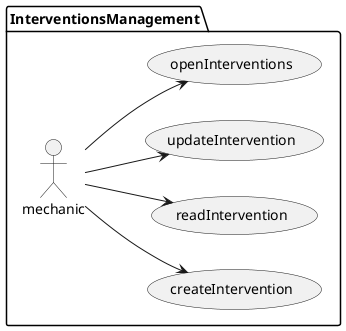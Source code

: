 @startuml
left to right direction


package InterventionsManagement {
:mechanic: --> (createIntervention)
:mechanic: --> (readIntervention)
:mechanic: --> (updateIntervention)
:mechanic: --> (openInterventions)
}
@enduml
